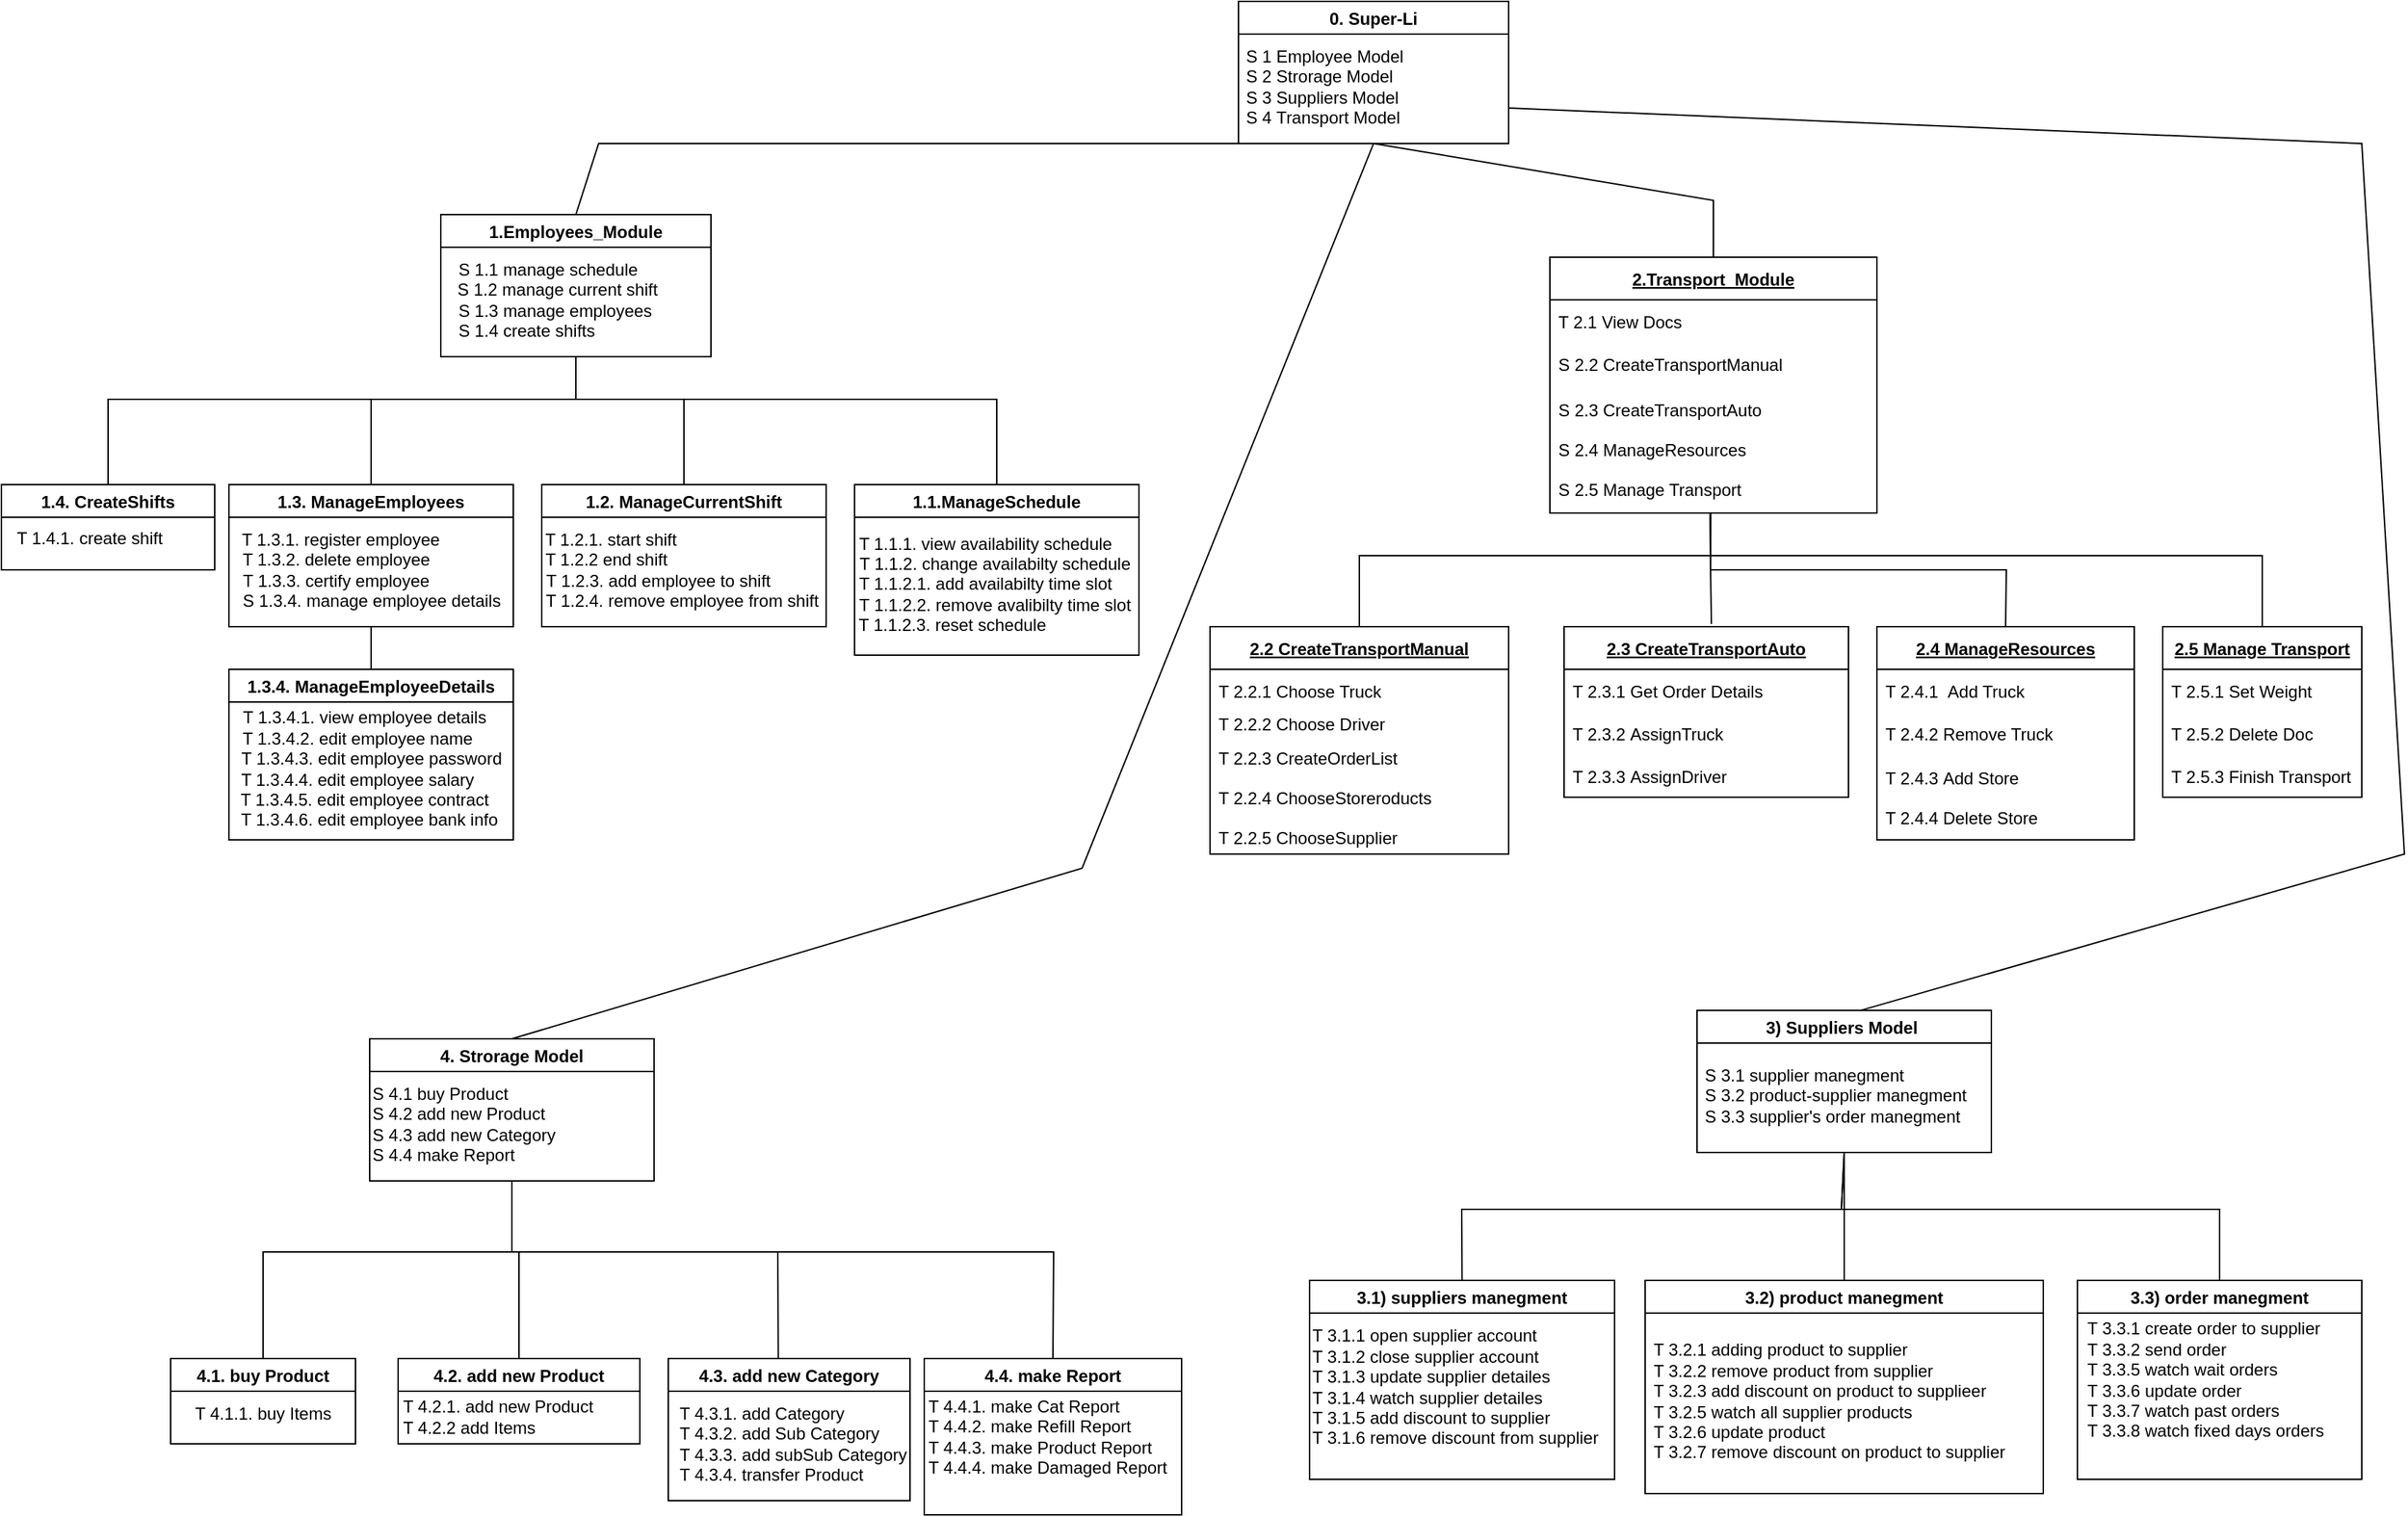 <mxfile version="18.0.6" type="device" pages="4"><diagram id="qnFx6QpYTK_FgYjM_I7B" name="‫עמוד-1‬"><mxGraphModel dx="4611" dy="1068" grid="1" gridSize="10" guides="1" tooltips="1" connect="1" arrows="1" fold="1" page="1" pageScale="1" pageWidth="827" pageHeight="1169" math="0" shadow="0"><root><mxCell id="0"/><mxCell id="1" parent="0"/><mxCell id="KyIzsR3ohGW8YxX0LrKw-1" value="0. Super-Li" style="swimlane;" parent="1" vertex="1"><mxGeometry x="-800" y="20" width="190" height="100" as="geometry"/></mxCell><mxCell id="KyIzsR3ohGW8YxX0LrKw-2" value="&amp;nbsp;S 1 Employee Model&lt;br&gt;&amp;nbsp;S 2 Strorage Model&lt;br&gt;&amp;nbsp;S 3 Suppliers Model&lt;br&gt;&amp;nbsp;S 4&amp;nbsp;Transport Model&amp;nbsp;" style="text;html=1;align=left;verticalAlign=middle;resizable=0;points=[];autosize=1;strokeColor=none;fillColor=none;" parent="KyIzsR3ohGW8YxX0LrKw-1" vertex="1"><mxGeometry y="30" width="130" height="60" as="geometry"/></mxCell><mxCell id="KyIzsR3ohGW8YxX0LrKw-14" value="" style="endArrow=none;html=1;rounded=0;entryX=0.5;entryY=0;entryDx=0;entryDy=0;exitX=0.5;exitY=1;exitDx=0;exitDy=0;" parent="1" target="8Q2JAMpsg_oPbSefY0y0-31" edge="1" source="KyIzsR3ohGW8YxX0LrKw-1"><mxGeometry width="50" height="50" relative="1" as="geometry"><mxPoint x="-420" y="130" as="sourcePoint"/><mxPoint x="1100" y="170" as="targetPoint"/><Array as="points"><mxPoint x="-910" y="630"/></Array></mxGeometry></mxCell><mxCell id="KyIzsR3ohGW8YxX0LrKw-15" value="" style="endArrow=none;html=1;rounded=0;exitX=0.551;exitY=0.003;exitDx=0;exitDy=0;exitPerimeter=0;entryX=1;entryY=0.75;entryDx=0;entryDy=0;" parent="1" source="8Q2JAMpsg_oPbSefY0y0-1" edge="1" target="KyIzsR3ohGW8YxX0LrKw-1"><mxGeometry width="50" height="50" relative="1" as="geometry"><mxPoint x="-390" y="200" as="sourcePoint"/><mxPoint x="-390" y="140" as="targetPoint"/><Array as="points"><mxPoint x="20" y="620"/><mxPoint x="-10" y="120"/></Array></mxGeometry></mxCell><mxCell id="KyIzsR3ohGW8YxX0LrKw-16" value="" style="endArrow=none;html=1;rounded=0;exitX=0.5;exitY=0;exitDx=0;exitDy=0;entryX=0.25;entryY=1;entryDx=0;entryDy=0;" parent="1" source="uqjLfJ_wtVKThIXKJuyb-1" target="KyIzsR3ohGW8YxX0LrKw-1" edge="1"><mxGeometry width="50" height="50" relative="1" as="geometry"><mxPoint x="85" y="220" as="sourcePoint"/><mxPoint x="-530" y="130" as="targetPoint"/><Array as="points"><mxPoint x="-1250" y="120"/></Array></mxGeometry></mxCell><mxCell id="KyIzsR3ohGW8YxX0LrKw-17" value="" style="endArrow=none;html=1;rounded=0;exitX=0.5;exitY=0;exitDx=0;exitDy=0;entryX=0.5;entryY=1;entryDx=0;entryDy=0;" parent="1" source="CDyzLneDs1ZkGYg1pvN5-5" target="KyIzsR3ohGW8YxX0LrKw-1" edge="1"><mxGeometry width="50" height="50" relative="1" as="geometry"><mxPoint x="-465.4" y="210.3" as="sourcePoint"/><mxPoint x="-500" y="130" as="targetPoint"/><Array as="points"><mxPoint x="-466" y="160"/></Array></mxGeometry></mxCell><mxCell id="uqjLfJ_wtVKThIXKJuyb-1" value="1.Employees_Module" style="swimlane;" parent="1" vertex="1"><mxGeometry x="-1361" y="170" width="190" height="100" as="geometry"/></mxCell><mxCell id="uqjLfJ_wtVKThIXKJuyb-2" value="&amp;nbsp; &amp;nbsp; &amp;nbsp; &amp;nbsp; &amp;nbsp;S 1.1 manage schedule&lt;br&gt;&amp;nbsp; &amp;nbsp; &amp;nbsp; &amp;nbsp; &amp;nbsp; &amp;nbsp; &amp;nbsp;S 1.2 manage current shift&lt;br&gt;&amp;nbsp; &amp;nbsp; &amp;nbsp; &amp;nbsp; &amp;nbsp; &amp;nbsp; S 1.3 manage employees&lt;br&gt;S 1.4 create shifts" style="text;html=1;align=center;verticalAlign=middle;resizable=0;points=[];autosize=1;strokeColor=none;fillColor=none;" parent="uqjLfJ_wtVKThIXKJuyb-1" vertex="1"><mxGeometry x="-40" y="30" width="200" height="60" as="geometry"/></mxCell><mxCell id="uqjLfJ_wtVKThIXKJuyb-3" value="1.1.ManageSchedule" style="swimlane;" parent="1" vertex="1"><mxGeometry x="-1070" y="360" width="200" height="120" as="geometry"/></mxCell><mxCell id="uqjLfJ_wtVKThIXKJuyb-4" value="&lt;span style=&quot;white-space: pre;&quot;&gt;&#9;&lt;/span&gt;&amp;nbsp; &amp;nbsp; &amp;nbsp;T 1.1.1. view availability schedule&lt;br&gt;&amp;nbsp; &amp;nbsp; &lt;span style=&quot;white-space: pre;&quot;&gt;&#9;&lt;/span&gt;&lt;span style=&quot;white-space: pre;&quot;&gt;&#9;&lt;/span&gt;&amp;nbsp;T 1.1.2. change availabilty schedule&lt;br&gt;&lt;span style=&quot;white-space: pre;&quot;&gt;&#9;&lt;/span&gt;&amp;nbsp; &amp;nbsp; &amp;nbsp;T 1.1.2.1. add availabilty time slot&lt;br&gt;&amp;nbsp; &amp;nbsp; &lt;span style=&quot;white-space: pre;&quot;&gt;&#9;&lt;/span&gt;&lt;span style=&quot;white-space: pre;&quot;&gt;&#9;&lt;/span&gt;&amp;nbsp;T 1.1.2.2. remove avalibilty time slot&lt;br&gt;T 1.1.2.3. reset schedule&amp;nbsp;" style="text;html=1;align=center;verticalAlign=middle;resizable=0;points=[];autosize=1;strokeColor=none;fillColor=none;" parent="uqjLfJ_wtVKThIXKJuyb-3" vertex="1"><mxGeometry x="-60" y="30" width="260" height="80" as="geometry"/></mxCell><mxCell id="uqjLfJ_wtVKThIXKJuyb-5" value="1.3. ManageEmployees" style="swimlane;" parent="1" vertex="1"><mxGeometry x="-1510" y="360" width="200" height="100" as="geometry"/></mxCell><mxCell id="uqjLfJ_wtVKThIXKJuyb-6" value="&amp;nbsp; T 1.3.1. register employee&lt;br&gt;T 1.3.2. delete employee&lt;br&gt;T 1.3.3. certify employee&lt;br&gt;&amp;nbsp; &amp;nbsp; &amp;nbsp; &amp;nbsp; &amp;nbsp; &amp;nbsp; &amp;nbsp; &amp;nbsp;S 1.3.4. manage employee details" style="text;html=1;align=center;verticalAlign=middle;resizable=0;points=[];autosize=1;strokeColor=none;fillColor=none;" parent="uqjLfJ_wtVKThIXKJuyb-5" vertex="1"><mxGeometry x="-50" y="30" width="250" height="60" as="geometry"/></mxCell><mxCell id="uqjLfJ_wtVKThIXKJuyb-7" value="1.4. CreateShifts" style="swimlane;" parent="1" vertex="1"><mxGeometry x="-1670" y="360" width="150" height="60" as="geometry"/></mxCell><mxCell id="uqjLfJ_wtVKThIXKJuyb-8" value="&amp;nbsp;T 1.4.1. create shift&lt;br&gt;&amp;nbsp; &amp;nbsp; &lt;span style=&quot;white-space: pre;&quot;&gt;&#9;&lt;/span&gt;&lt;span style=&quot;white-space: pre;&quot;&gt;&#9;&lt;/span&gt;&amp;nbsp;" style="text;html=1;align=center;verticalAlign=middle;resizable=0;points=[];autosize=1;strokeColor=none;fillColor=none;" parent="uqjLfJ_wtVKThIXKJuyb-7" vertex="1"><mxGeometry y="30" width="120" height="30" as="geometry"/></mxCell><mxCell id="uqjLfJ_wtVKThIXKJuyb-9" value="1.3.4. ManageEmployeeDetails" style="swimlane;" parent="1" vertex="1"><mxGeometry x="-1510" y="490" width="200" height="120" as="geometry"/></mxCell><mxCell id="uqjLfJ_wtVKThIXKJuyb-10" value="&amp;nbsp; &amp;nbsp;T 1.3.4.1. view employee details&lt;br&gt;T 1.3.4.2. edit employee name&lt;br&gt;&amp;nbsp; &amp;nbsp; &amp;nbsp; T 1.3.4.3. edit employee password&lt;br&gt;T 1.3.4.4. edit employee salary&lt;br&gt;&amp;nbsp; &amp;nbsp;T 1.3.4.5. edit employee contract&lt;br&gt;&amp;nbsp; &amp;nbsp; &amp;nbsp;T 1.3.4.6. edit employee bank info" style="text;html=1;align=center;verticalAlign=middle;resizable=0;points=[];autosize=1;strokeColor=none;fillColor=none;" parent="uqjLfJ_wtVKThIXKJuyb-9" vertex="1"><mxGeometry x="-20" y="25" width="220" height="90" as="geometry"/></mxCell><mxCell id="uqjLfJ_wtVKThIXKJuyb-11" value="1.2. ManageCurrentShift" style="swimlane;" parent="1" vertex="1"><mxGeometry x="-1290" y="360" width="200" height="100" as="geometry"/></mxCell><mxCell id="uqjLfJ_wtVKThIXKJuyb-12" value="&amp;nbsp; T 1.2.1. start shift&lt;br&gt;T 1.2.2 end shift&lt;br&gt;&amp;nbsp; &amp;nbsp; &amp;nbsp; &amp;nbsp;&lt;span style=&quot;white-space: pre;&quot;&gt;&#9;&lt;/span&gt;&lt;span style=&quot;white-space: pre;&quot;&gt;&#9;&lt;/span&gt;&amp;nbsp; &amp;nbsp; &amp;nbsp; T 1.2.3. add employee to shift&lt;br&gt;&amp;nbsp; &lt;span style=&quot;white-space: pre;&quot;&gt;&#9;&lt;/span&gt;&lt;span style=&quot;white-space: pre;&quot;&gt;&#9;&lt;/span&gt;&lt;span style=&quot;white-space: pre;&quot;&gt;&#9;&lt;/span&gt;&lt;span style=&quot;white-space: pre;&quot;&gt;&#9;&lt;/span&gt;T 1.2.4. remove employee from shift" style="text;html=1;align=center;verticalAlign=middle;resizable=0;points=[];autosize=1;strokeColor=none;fillColor=none;" parent="uqjLfJ_wtVKThIXKJuyb-11" vertex="1"><mxGeometry x="-110" y="30" width="310" height="60" as="geometry"/></mxCell><mxCell id="uqjLfJ_wtVKThIXKJuyb-13" value="" style="endArrow=none;html=1;rounded=0;entryX=0.5;entryY=1;entryDx=0;entryDy=0;" parent="1" target="uqjLfJ_wtVKThIXKJuyb-1" edge="1"><mxGeometry width="50" height="50" relative="1" as="geometry"><mxPoint x="-1266" y="300" as="sourcePoint"/><mxPoint x="-1240" y="350" as="targetPoint"/></mxGeometry></mxCell><mxCell id="uqjLfJ_wtVKThIXKJuyb-14" value="" style="endArrow=none;html=1;rounded=0;entryX=0.5;entryY=0;entryDx=0;entryDy=0;" parent="1" target="uqjLfJ_wtVKThIXKJuyb-3" edge="1"><mxGeometry width="50" height="50" relative="1" as="geometry"><mxPoint x="-1270" y="300" as="sourcePoint"/><mxPoint x="-1240" y="350" as="targetPoint"/><Array as="points"><mxPoint x="-1190" y="300"/><mxPoint x="-1160" y="300"/><mxPoint x="-970" y="300"/></Array></mxGeometry></mxCell><mxCell id="uqjLfJ_wtVKThIXKJuyb-15" value="" style="endArrow=none;html=1;rounded=0;exitX=0.5;exitY=0;exitDx=0;exitDy=0;" parent="1" source="uqjLfJ_wtVKThIXKJuyb-11" edge="1"><mxGeometry width="50" height="50" relative="1" as="geometry"><mxPoint x="-1290" y="400" as="sourcePoint"/><mxPoint x="-1190" y="300" as="targetPoint"/></mxGeometry></mxCell><mxCell id="uqjLfJ_wtVKThIXKJuyb-16" value="" style="endArrow=none;html=1;rounded=0;exitX=0.5;exitY=0;exitDx=0;exitDy=0;" parent="1" source="uqjLfJ_wtVKThIXKJuyb-7" edge="1"><mxGeometry width="50" height="50" relative="1" as="geometry"><mxPoint x="-1290" y="400" as="sourcePoint"/><mxPoint x="-1270" y="300" as="targetPoint"/><Array as="points"><mxPoint x="-1595" y="300"/></Array></mxGeometry></mxCell><mxCell id="uqjLfJ_wtVKThIXKJuyb-17" value="" style="endArrow=none;html=1;rounded=0;exitX=0.5;exitY=0;exitDx=0;exitDy=0;" parent="1" source="uqjLfJ_wtVKThIXKJuyb-5" edge="1"><mxGeometry width="50" height="50" relative="1" as="geometry"><mxPoint x="-1290" y="400" as="sourcePoint"/><mxPoint x="-1410" y="300" as="targetPoint"/></mxGeometry></mxCell><mxCell id="uqjLfJ_wtVKThIXKJuyb-18" value="" style="endArrow=none;html=1;rounded=0;exitX=0.5;exitY=0;exitDx=0;exitDy=0;entryX=0.5;entryY=1;entryDx=0;entryDy=0;" parent="1" source="uqjLfJ_wtVKThIXKJuyb-9" target="uqjLfJ_wtVKThIXKJuyb-5" edge="1"><mxGeometry width="50" height="50" relative="1" as="geometry"><mxPoint x="-1290" y="400" as="sourcePoint"/><mxPoint x="-1240" y="350" as="targetPoint"/></mxGeometry></mxCell><mxCell id="8Q2JAMpsg_oPbSefY0y0-1" value="3) Suppliers Model " style="swimlane;" parent="1" vertex="1"><mxGeometry x="-477.5" y="730" width="207" height="100" as="geometry"/></mxCell><mxCell id="8Q2JAMpsg_oPbSefY0y0-2" value="&lt;span style=&quot;&quot;&gt;S 3.1 supplier manegment&lt;/span&gt;&lt;br style=&quot;&quot;&gt;&lt;span style=&quot;&quot;&gt;S 3.2 product-supplier manegment&lt;/span&gt;&lt;br style=&quot;&quot;&gt;&lt;span style=&quot;&quot;&gt;S 3.3 supplier's order manegment&lt;/span&gt;" style="text;html=1;align=left;verticalAlign=middle;resizable=0;points=[];autosize=1;strokeColor=none;fillColor=none;" parent="8Q2JAMpsg_oPbSefY0y0-1" vertex="1"><mxGeometry x="3.5" y="35" width="200" height="50" as="geometry"/></mxCell><mxCell id="8Q2JAMpsg_oPbSefY0y0-3" value="3.3) order manegment" style="swimlane;startSize=23;" parent="1" vertex="1"><mxGeometry x="-210" y="920" width="200" height="140" as="geometry"/></mxCell><mxCell id="8Q2JAMpsg_oPbSefY0y0-4" value="&lt;span style=&quot;&quot;&gt;T 3.3.1 create order to supplier&lt;/span&gt;&lt;br style=&quot;&quot;&gt;&lt;span style=&quot;&quot;&gt;T 3.3.2 send order&lt;/span&gt;&lt;br style=&quot;&quot;&gt;&lt;span style=&quot;&quot;&gt;T 3.3.5 watch wait orders&lt;/span&gt;&lt;br style=&quot;&quot;&gt;&lt;span style=&quot;&quot;&gt;T 3.3.6 update order&lt;br&gt;T 3.3.7 watch past orders&lt;br&gt;T 3.3.8 watch fixed days orders&amp;nbsp;&lt;br&gt;&lt;/span&gt;" style="text;html=1;align=left;verticalAlign=middle;resizable=0;points=[];autosize=1;strokeColor=none;fillColor=none;" parent="8Q2JAMpsg_oPbSefY0y0-3" vertex="1"><mxGeometry x="4.89" y="25" width="190" height="90" as="geometry"/></mxCell><mxCell id="8Q2JAMpsg_oPbSefY0y0-5" value="3.1) suppliers manegment" style="swimlane;" parent="1" vertex="1"><mxGeometry x="-750" y="920" width="214.5" height="140" as="geometry"/></mxCell><mxCell id="8Q2JAMpsg_oPbSefY0y0-6" value="&lt;span style=&quot;&quot;&gt;T 3.1.1 open supplier account&lt;/span&gt;&lt;br style=&quot;&quot;&gt;&lt;span style=&quot;&quot;&gt;T 3.1.2 close supplier account&lt;/span&gt;&lt;br style=&quot;&quot;&gt;&lt;span style=&quot;&quot;&gt;T 3.1.3 update supplier detailes&lt;/span&gt;&lt;br style=&quot;&quot;&gt;&lt;span style=&quot;&quot;&gt;T 3.1.4 watch supplier detailes&lt;/span&gt;&lt;br style=&quot;&quot;&gt;&lt;span style=&quot;&quot;&gt;T 3.1.5 add discount to supplier&lt;/span&gt;&lt;br style=&quot;&quot;&gt;&lt;span style=&quot;&quot;&gt;T 3.1.6 remove discount from supplier&lt;/span&gt;" style="text;html=1;align=left;verticalAlign=middle;resizable=0;points=[];autosize=1;strokeColor=none;fillColor=none;" parent="8Q2JAMpsg_oPbSefY0y0-5" vertex="1"><mxGeometry y="30" width="220" height="90" as="geometry"/></mxCell><mxCell id="8Q2JAMpsg_oPbSefY0y0-7" value="3.2) product manegment" style="swimlane;" parent="1" vertex="1"><mxGeometry x="-514" y="920" width="280" height="150" as="geometry"/></mxCell><mxCell id="8Q2JAMpsg_oPbSefY0y0-8" value="&lt;span style=&quot;&quot;&gt;T 3.2.1 adding product to supplier&lt;/span&gt;&lt;br style=&quot;&quot;&gt;&lt;span style=&quot;&quot;&gt;T 3.2.2 remove product from supplier&lt;/span&gt;&lt;br style=&quot;&quot;&gt;&lt;span style=&quot;&quot;&gt;T 3.2.3 add discount on product to supplieer&lt;/span&gt;&lt;br style=&quot;&quot;&gt;&lt;span style=&quot;&quot;&gt;T 3.2.5 watch all supplier products&lt;/span&gt;&lt;br style=&quot;&quot;&gt;&lt;span style=&quot;&quot;&gt;T 3.2.6 update product&lt;/span&gt;&lt;br style=&quot;&quot;&gt;&lt;span style=&quot;&quot;&gt;T 3.2.7 remove discount on product to supplier&lt;/span&gt;" style="text;html=1;strokeColor=none;fillColor=none;align=left;verticalAlign=middle;whiteSpace=wrap;rounded=0;" parent="8Q2JAMpsg_oPbSefY0y0-7" vertex="1"><mxGeometry x="3.5" y="30" width="280" height="110" as="geometry"/></mxCell><mxCell id="8Q2JAMpsg_oPbSefY0y0-9" value="" style="endArrow=none;html=1;rounded=0;entryX=0.5;entryY=0;entryDx=0;entryDy=0;exitX=0.5;exitY=1;exitDx=0;exitDy=0;" parent="1" source="8Q2JAMpsg_oPbSefY0y0-1" target="8Q2JAMpsg_oPbSefY0y0-3" edge="1"><mxGeometry width="50" height="50" relative="1" as="geometry"><mxPoint x="-386.0" y="870" as="sourcePoint"/><mxPoint x="-356" y="920" as="targetPoint"/><Array as="points"><mxPoint x="-376" y="870"/><mxPoint x="-276" y="870"/><mxPoint x="-110" y="870"/></Array></mxGeometry></mxCell><mxCell id="8Q2JAMpsg_oPbSefY0y0-10" value="" style="endArrow=none;html=1;rounded=0;exitX=0.5;exitY=0;exitDx=0;exitDy=0;entryX=0.5;entryY=1;entryDx=0;entryDy=0;" parent="1" source="8Q2JAMpsg_oPbSefY0y0-7" target="8Q2JAMpsg_oPbSefY0y0-1" edge="1"><mxGeometry width="50" height="50" relative="1" as="geometry"><mxPoint x="-706" y="970" as="sourcePoint"/><mxPoint x="-606" y="870" as="targetPoint"/></mxGeometry></mxCell><mxCell id="8Q2JAMpsg_oPbSefY0y0-11" value="" style="endArrow=none;html=1;rounded=0;entryX=0.5;entryY=1;entryDx=0;entryDy=0;exitX=0.5;exitY=0;exitDx=0;exitDy=0;" parent="1" source="8Q2JAMpsg_oPbSefY0y0-5" target="8Q2JAMpsg_oPbSefY0y0-1" edge="1"><mxGeometry width="50" height="50" relative="1" as="geometry"><mxPoint x="-710" y="900" as="sourcePoint"/><mxPoint x="-386.0" y="870" as="targetPoint"/><Array as="points"><mxPoint x="-643" y="870"/><mxPoint x="-376" y="870"/></Array></mxGeometry></mxCell><mxCell id="8Q2JAMpsg_oPbSefY0y0-31" value="4. Strorage Model" style="swimlane;" parent="1" vertex="1"><mxGeometry x="-1411" y="750" width="200" height="100" as="geometry"/></mxCell><mxCell id="8Q2JAMpsg_oPbSefY0y0-32" value="&amp;nbsp; &amp;nbsp; &amp;nbsp; &amp;nbsp; &amp;nbsp;S 4.1 buy Product&lt;br&gt;&amp;nbsp; &amp;nbsp; &amp;nbsp; &amp;nbsp; &amp;nbsp;S 4.2 add new Product&lt;br&gt;&amp;nbsp; &amp;nbsp; &amp;nbsp; &amp;nbsp; &amp;nbsp;S 4.3 add new Category&lt;br&gt;&lt;span style=&quot;white-space: pre;&quot;&gt;&#9;&lt;/span&gt;&amp;nbsp;S 4.4 make Report" style="text;html=1;align=left;verticalAlign=middle;resizable=0;points=[];autosize=1;strokeColor=none;fillColor=none;" parent="8Q2JAMpsg_oPbSefY0y0-31" vertex="1"><mxGeometry x="-30" y="30" width="170" height="60" as="geometry"/></mxCell><mxCell id="8Q2JAMpsg_oPbSefY0y0-33" value="4.1. buy Product" style="swimlane;" parent="1" vertex="1"><mxGeometry x="-1551" y="975" width="130" height="60" as="geometry"/></mxCell><mxCell id="8Q2JAMpsg_oPbSefY0y0-34" value="&lt;span style=&quot;white-space: pre;&quot;&gt;&#9;&lt;/span&gt;&amp;nbsp; &amp;nbsp; &amp;nbsp;T 4.1.1. buy Items" style="text;html=1;align=center;verticalAlign=middle;resizable=0;points=[];autosize=1;strokeColor=none;fillColor=none;" parent="8Q2JAMpsg_oPbSefY0y0-33" vertex="1"><mxGeometry x="-32" y="29" width="150" height="20" as="geometry"/></mxCell><mxCell id="8Q2JAMpsg_oPbSefY0y0-35" value="4.3. add new Category" style="swimlane;" parent="1" vertex="1"><mxGeometry x="-1201" y="975" width="170" height="100" as="geometry"/></mxCell><mxCell id="8Q2JAMpsg_oPbSefY0y0-36" value="T 4.3.1. add Category&lt;br&gt;T 4.3.2. add Sub Category&lt;br&gt;T 4.3.3. add subSub Category&lt;br&gt;T 4.3.4. transfer Product" style="text;html=1;align=left;verticalAlign=middle;resizable=0;points=[];autosize=1;strokeColor=none;fillColor=none;" parent="8Q2JAMpsg_oPbSefY0y0-35" vertex="1"><mxGeometry x="6" y="30" width="180" height="60" as="geometry"/></mxCell><mxCell id="8Q2JAMpsg_oPbSefY0y0-37" value="4.4. make Report" style="swimlane;" parent="1" vertex="1"><mxGeometry x="-1021" y="975" width="181" height="110" as="geometry"/></mxCell><mxCell id="8Q2JAMpsg_oPbSefY0y0-38" value="T 4.4.1. make Cat Report&lt;br&gt;T 4.4.2. make Refill Report&lt;br&gt;T 4.4.3. make Product Report&lt;br&gt;T 4.4.4. make Damaged Report" style="text;html=1;align=left;verticalAlign=middle;resizable=0;points=[];autosize=1;strokeColor=none;fillColor=none;" parent="8Q2JAMpsg_oPbSefY0y0-37" vertex="1"><mxGeometry x="1" y="25" width="180" height="60" as="geometry"/></mxCell><mxCell id="8Q2JAMpsg_oPbSefY0y0-39" value="4.2. add new Product" style="swimlane;" parent="1" vertex="1"><mxGeometry x="-1391" y="975" width="170" height="60" as="geometry"/></mxCell><mxCell id="8Q2JAMpsg_oPbSefY0y0-40" value="&amp;nbsp; T 4.2.1. add new Product&lt;br&gt;&amp;nbsp; T 4.2.2 add Items" style="text;html=1;align=left;verticalAlign=middle;resizable=0;points=[];autosize=1;strokeColor=none;fillColor=none;" parent="8Q2JAMpsg_oPbSefY0y0-39" vertex="1"><mxGeometry x="-5" y="26" width="160" height="30" as="geometry"/></mxCell><mxCell id="8Q2JAMpsg_oPbSefY0y0-41" value="" style="endArrow=none;html=1;rounded=0;entryX=0.5;entryY=1;entryDx=0;entryDy=0;exitX=0.5;exitY=0;exitDx=0;exitDy=0;" parent="1" source="8Q2JAMpsg_oPbSefY0y0-33" target="8Q2JAMpsg_oPbSefY0y0-31" edge="1"><mxGeometry width="50" height="50" relative="1" as="geometry"><mxPoint x="-1491" y="950" as="sourcePoint"/><mxPoint x="-1371" y="870" as="targetPoint"/><Array as="points"><mxPoint x="-1486" y="900"/><mxPoint x="-1311" y="900"/></Array></mxGeometry></mxCell><mxCell id="8Q2JAMpsg_oPbSefY0y0-42" value="" style="endArrow=none;html=1;rounded=0;entryX=0.5;entryY=1;entryDx=0;entryDy=0;exitX=0.5;exitY=0;exitDx=0;exitDy=0;" parent="1" source="8Q2JAMpsg_oPbSefY0y0-39" target="8Q2JAMpsg_oPbSefY0y0-31" edge="1"><mxGeometry width="50" height="50" relative="1" as="geometry"><mxPoint x="-1421" y="920" as="sourcePoint"/><mxPoint x="-1371" y="870" as="targetPoint"/><Array as="points"><mxPoint x="-1306" y="900"/><mxPoint x="-1311" y="900"/></Array></mxGeometry></mxCell><mxCell id="8Q2JAMpsg_oPbSefY0y0-44" value="" style="endArrow=none;html=1;rounded=0;entryX=0.455;entryY=-0.003;entryDx=0;entryDy=0;entryPerimeter=0;exitX=0.5;exitY=1;exitDx=0;exitDy=0;" parent="1" source="8Q2JAMpsg_oPbSefY0y0-31" target="8Q2JAMpsg_oPbSefY0y0-35" edge="1"><mxGeometry width="50" height="50" relative="1" as="geometry"><mxPoint x="-1261" y="950" as="sourcePoint"/><mxPoint x="-1211" y="900" as="targetPoint"/><Array as="points"><mxPoint x="-1311" y="900"/><mxPoint x="-1124" y="900"/></Array></mxGeometry></mxCell><mxCell id="8Q2JAMpsg_oPbSefY0y0-45" value="" style="endArrow=none;html=1;rounded=0;exitX=0.5;exitY=1;exitDx=0;exitDy=0;entryX=0.5;entryY=0;entryDx=0;entryDy=0;" parent="1" source="8Q2JAMpsg_oPbSefY0y0-31" target="8Q2JAMpsg_oPbSefY0y0-37" edge="1"><mxGeometry width="50" height="50" relative="1" as="geometry"><mxPoint x="-1251" y="960" as="sourcePoint"/><mxPoint x="-1201" y="910" as="targetPoint"/><Array as="points"><mxPoint x="-1311" y="900"/><mxPoint x="-930" y="900"/></Array></mxGeometry></mxCell><mxCell id="CDyzLneDs1ZkGYg1pvN5-5" value="2.Transport_Module" style="swimlane;fontStyle=5;childLayout=stackLayout;horizontal=1;startSize=30;horizontalStack=0;resizeParent=1;resizeParentMax=0;resizeLast=0;collapsible=1;marginBottom=0;labelBackgroundColor=#FFFFFF;fillColor=#FFFFFF;" parent="1" vertex="1"><mxGeometry x="-581" y="200" width="230" height="180" as="geometry"/></mxCell><mxCell id="CDyzLneDs1ZkGYg1pvN5-6" value="T 2.1 View Docs" style="text;strokeColor=none;fillColor=none;align=left;verticalAlign=middle;spacingLeft=4;spacingRight=4;overflow=hidden;points=[[0,0.5],[1,0.5]];portConstraint=eastwest;rotatable=0;labelBackgroundColor=#FFFFFF;" parent="CDyzLneDs1ZkGYg1pvN5-5" vertex="1"><mxGeometry y="30" width="230" height="30" as="geometry"/></mxCell><mxCell id="CDyzLneDs1ZkGYg1pvN5-7" value="S 2.2 CreateTransportManual" style="text;strokeColor=none;fillColor=none;align=left;verticalAlign=middle;spacingLeft=4;spacingRight=4;overflow=hidden;points=[[0,0.5],[1,0.5]];portConstraint=eastwest;rotatable=0;labelBackgroundColor=#FFFFFF;" parent="CDyzLneDs1ZkGYg1pvN5-5" vertex="1"><mxGeometry y="60" width="230" height="30" as="geometry"/></mxCell><mxCell id="CDyzLneDs1ZkGYg1pvN5-8" value="S 2.3 CreateTransportAuto&#10;&#10;S 2.4 ManageResources&#10;&#10;S 2.5 Manage Transport" style="text;strokeColor=none;fillColor=none;align=left;verticalAlign=middle;spacingLeft=4;spacingRight=4;overflow=hidden;points=[[0,0.5],[1,0.5]];portConstraint=eastwest;rotatable=0;labelBackgroundColor=#FFFFFF;" parent="CDyzLneDs1ZkGYg1pvN5-5" vertex="1"><mxGeometry y="90" width="230" height="90" as="geometry"/></mxCell><mxCell id="CDyzLneDs1ZkGYg1pvN5-9" value="2.2 CreateTransportManual" style="swimlane;fontStyle=5;childLayout=stackLayout;horizontal=1;startSize=30;horizontalStack=0;resizeParent=1;resizeParentMax=0;resizeLast=0;collapsible=1;marginBottom=0;labelBackgroundColor=#FFFFFF;fillColor=#FFFFFF;" parent="1" vertex="1"><mxGeometry x="-820" y="460" width="210" height="160" as="geometry"/></mxCell><mxCell id="CDyzLneDs1ZkGYg1pvN5-10" value="T 2.2.1 Choose Truck" style="text;strokeColor=none;fillColor=none;align=left;verticalAlign=middle;spacingLeft=4;spacingRight=4;overflow=hidden;points=[[0,0.5],[1,0.5]];portConstraint=eastwest;rotatable=0;labelBackgroundColor=#FFFFFF;" parent="CDyzLneDs1ZkGYg1pvN5-9" vertex="1"><mxGeometry y="30" width="210" height="30" as="geometry"/></mxCell><mxCell id="CDyzLneDs1ZkGYg1pvN5-11" value="T 2.2.2 Choose Driver&#10; " style="text;strokeColor=none;fillColor=none;align=left;verticalAlign=middle;spacingLeft=4;spacingRight=4;overflow=hidden;points=[[0,0.5],[1,0.5]];portConstraint=eastwest;rotatable=0;labelBackgroundColor=#FFFFFF;" parent="CDyzLneDs1ZkGYg1pvN5-9" vertex="1"><mxGeometry y="60" width="210" height="20" as="geometry"/></mxCell><mxCell id="CDyzLneDs1ZkGYg1pvN5-12" value="T 2.2.3 CreateOrderList&#10;&#10;T 2.2.4 ChooseStoreroducts&#10;&#10;T 2.2.5 ChooseSupplier" style="text;strokeColor=none;fillColor=none;align=left;verticalAlign=middle;spacingLeft=4;spacingRight=4;overflow=hidden;points=[[0,0.5],[1,0.5]];portConstraint=eastwest;rotatable=0;labelBackgroundColor=#FFFFFF;" parent="CDyzLneDs1ZkGYg1pvN5-9" vertex="1"><mxGeometry y="80" width="210" height="80" as="geometry"/></mxCell><mxCell id="CDyzLneDs1ZkGYg1pvN5-13" value="2.3 CreateTransportAuto" style="swimlane;fontStyle=5;childLayout=stackLayout;horizontal=1;startSize=30;horizontalStack=0;resizeParent=1;resizeParentMax=0;resizeLast=0;collapsible=1;marginBottom=0;labelBackgroundColor=#FFFFFF;fillColor=#FFFFFF;" parent="1" vertex="1"><mxGeometry x="-571" y="460" width="200" height="120" as="geometry"/></mxCell><mxCell id="CDyzLneDs1ZkGYg1pvN5-14" value="T 2.3.1 Get Order Details" style="text;strokeColor=none;fillColor=none;align=left;verticalAlign=middle;spacingLeft=4;spacingRight=4;overflow=hidden;points=[[0,0.5],[1,0.5]];portConstraint=eastwest;rotatable=0;labelBackgroundColor=#FFFFFF;" parent="CDyzLneDs1ZkGYg1pvN5-13" vertex="1"><mxGeometry y="30" width="200" height="30" as="geometry"/></mxCell><mxCell id="CDyzLneDs1ZkGYg1pvN5-15" value="T 2.3.2 AssignTruck" style="text;strokeColor=none;fillColor=none;align=left;verticalAlign=middle;spacingLeft=4;spacingRight=4;overflow=hidden;points=[[0,0.5],[1,0.5]];portConstraint=eastwest;rotatable=0;labelBackgroundColor=#FFFFFF;" parent="CDyzLneDs1ZkGYg1pvN5-13" vertex="1"><mxGeometry y="60" width="200" height="30" as="geometry"/></mxCell><mxCell id="CDyzLneDs1ZkGYg1pvN5-16" value="T 2.3.3 AssignDriver" style="text;strokeColor=none;fillColor=none;align=left;verticalAlign=middle;spacingLeft=4;spacingRight=4;overflow=hidden;points=[[0,0.5],[1,0.5]];portConstraint=eastwest;rotatable=0;labelBackgroundColor=#FFFFFF;" parent="CDyzLneDs1ZkGYg1pvN5-13" vertex="1"><mxGeometry y="90" width="200" height="30" as="geometry"/></mxCell><mxCell id="CDyzLneDs1ZkGYg1pvN5-17" value="2.4 ManageResources" style="swimlane;fontStyle=5;childLayout=stackLayout;horizontal=1;startSize=30;horizontalStack=0;resizeParent=1;resizeParentMax=0;resizeLast=0;collapsible=1;marginBottom=0;labelBackgroundColor=#FFFFFF;fillColor=#FFFFFF;" parent="1" vertex="1"><mxGeometry x="-351" y="460" width="181" height="150" as="geometry"/></mxCell><mxCell id="CDyzLneDs1ZkGYg1pvN5-18" value="T 2.4.1  Add Truck" style="text;strokeColor=none;fillColor=none;align=left;verticalAlign=middle;spacingLeft=4;spacingRight=4;overflow=hidden;points=[[0,0.5],[1,0.5]];portConstraint=eastwest;rotatable=0;labelBackgroundColor=#FFFFFF;" parent="CDyzLneDs1ZkGYg1pvN5-17" vertex="1"><mxGeometry y="30" width="181" height="30" as="geometry"/></mxCell><mxCell id="CDyzLneDs1ZkGYg1pvN5-19" value="T 2.4.2 Remove Truck" style="text;strokeColor=none;fillColor=none;align=left;verticalAlign=middle;spacingLeft=4;spacingRight=4;overflow=hidden;points=[[0,0.5],[1,0.5]];portConstraint=eastwest;rotatable=0;labelBackgroundColor=#FFFFFF;" parent="CDyzLneDs1ZkGYg1pvN5-17" vertex="1"><mxGeometry y="60" width="181" height="30" as="geometry"/></mxCell><mxCell id="CDyzLneDs1ZkGYg1pvN5-20" value="T 2.4.3 Add Store&#10;&#10;T 2.4.4 Delete Store" style="text;strokeColor=none;fillColor=none;align=left;verticalAlign=middle;spacingLeft=4;spacingRight=4;overflow=hidden;points=[[0,0.5],[1,0.5]];portConstraint=eastwest;rotatable=0;labelBackgroundColor=#FFFFFF;" parent="CDyzLneDs1ZkGYg1pvN5-17" vertex="1"><mxGeometry y="90" width="181" height="60" as="geometry"/></mxCell><mxCell id="CDyzLneDs1ZkGYg1pvN5-21" value="2.5 Manage Transport" style="swimlane;fontStyle=5;childLayout=stackLayout;horizontal=1;startSize=30;horizontalStack=0;resizeParent=1;resizeParentMax=0;resizeLast=0;collapsible=1;marginBottom=0;labelBackgroundColor=#FFFFFF;fillColor=#FFFFFF;" parent="1" vertex="1"><mxGeometry x="-150" y="460" width="140" height="120" as="geometry"/></mxCell><mxCell id="CDyzLneDs1ZkGYg1pvN5-22" value="T 2.5.1 Set Weight" style="text;strokeColor=none;fillColor=none;align=left;verticalAlign=middle;spacingLeft=4;spacingRight=4;overflow=hidden;points=[[0,0.5],[1,0.5]];portConstraint=eastwest;rotatable=0;labelBackgroundColor=#FFFFFF;" parent="CDyzLneDs1ZkGYg1pvN5-21" vertex="1"><mxGeometry y="30" width="140" height="30" as="geometry"/></mxCell><mxCell id="CDyzLneDs1ZkGYg1pvN5-23" value="T 2.5.2 Delete Doc" style="text;strokeColor=none;fillColor=none;align=left;verticalAlign=middle;spacingLeft=4;spacingRight=4;overflow=hidden;points=[[0,0.5],[1,0.5]];portConstraint=eastwest;rotatable=0;labelBackgroundColor=#FFFFFF;" parent="CDyzLneDs1ZkGYg1pvN5-21" vertex="1"><mxGeometry y="60" width="140" height="30" as="geometry"/></mxCell><mxCell id="CDyzLneDs1ZkGYg1pvN5-24" value="T 2.5.3 Finish Transport" style="text;strokeColor=none;fillColor=none;align=left;verticalAlign=middle;spacingLeft=4;spacingRight=4;overflow=hidden;points=[[0,0.5],[1,0.5]];portConstraint=eastwest;rotatable=0;labelBackgroundColor=#FFFFFF;" parent="CDyzLneDs1ZkGYg1pvN5-21" vertex="1"><mxGeometry y="90" width="140" height="30" as="geometry"/></mxCell><mxCell id="CDyzLneDs1ZkGYg1pvN5-25" value="" style="endArrow=none;html=1;rounded=0;entryX=0.491;entryY=1.013;entryDx=0;entryDy=0;entryPerimeter=0;exitX=0.5;exitY=0;exitDx=0;exitDy=0;" parent="1" source="CDyzLneDs1ZkGYg1pvN5-9" target="CDyzLneDs1ZkGYg1pvN5-8" edge="1"><mxGeometry width="50" height="50" relative="1" as="geometry"><mxPoint x="-280" y="740" as="sourcePoint"/><mxPoint x="-230" y="690" as="targetPoint"/><Array as="points"><mxPoint x="-715" y="410"/><mxPoint x="-468" y="410"/></Array></mxGeometry></mxCell><mxCell id="CDyzLneDs1ZkGYg1pvN5-26" value="" style="endArrow=none;html=1;rounded=0;entryX=0.49;entryY=1.007;entryDx=0;entryDy=0;entryPerimeter=0;exitX=0.518;exitY=-0.016;exitDx=0;exitDy=0;exitPerimeter=0;" parent="1" source="CDyzLneDs1ZkGYg1pvN5-13" target="CDyzLneDs1ZkGYg1pvN5-8" edge="1"><mxGeometry width="50" height="50" relative="1" as="geometry"><mxPoint x="-290" y="810" as="sourcePoint"/><mxPoint x="-240" y="760" as="targetPoint"/><Array as="points"><mxPoint x="-468" y="420"/></Array></mxGeometry></mxCell><mxCell id="CDyzLneDs1ZkGYg1pvN5-27" value="" style="endArrow=none;html=1;rounded=0;entryX=0.492;entryY=1.004;entryDx=0;entryDy=0;entryPerimeter=0;exitX=0.5;exitY=0;exitDx=0;exitDy=0;" parent="1" source="CDyzLneDs1ZkGYg1pvN5-17" target="CDyzLneDs1ZkGYg1pvN5-8" edge="1"><mxGeometry width="50" height="50" relative="1" as="geometry"><mxPoint x="-430" y="480" as="sourcePoint"/><mxPoint x="-380" y="430" as="targetPoint"/><Array as="points"><mxPoint x="-260" y="420"/><mxPoint x="-468" y="420"/></Array></mxGeometry></mxCell><mxCell id="CDyzLneDs1ZkGYg1pvN5-28" value="" style="endArrow=none;html=1;rounded=0;entryX=0.491;entryY=1.018;entryDx=0;entryDy=0;entryPerimeter=0;exitX=0.5;exitY=0;exitDx=0;exitDy=0;" parent="1" source="CDyzLneDs1ZkGYg1pvN5-21" target="CDyzLneDs1ZkGYg1pvN5-8" edge="1"><mxGeometry width="50" height="50" relative="1" as="geometry"><mxPoint x="-430" y="480" as="sourcePoint"/><mxPoint x="-380" y="430" as="targetPoint"/><Array as="points"><mxPoint x="-80" y="410"/><mxPoint x="-468" y="410"/></Array></mxGeometry></mxCell></root></mxGraphModel></diagram><diagram id="GsrSAzs50RpABgc9GwRD" name="‫עמוד-2‬"><mxGraphModel dx="1022" dy="531" grid="1" gridSize="10" guides="1" tooltips="1" connect="1" arrows="1" fold="1" page="1" pageScale="1" pageWidth="827" pageHeight="1169" math="0" shadow="0"><root><mxCell id="0"/><mxCell id="1" parent="0"/><mxCell id="jsL6Saoyl7OX5t7F6xBH-1" value="1.Employees_Module" style="swimlane;" vertex="1" parent="1"><mxGeometry x="319" y="50" width="190" height="100" as="geometry"/></mxCell><mxCell id="jsL6Saoyl7OX5t7F6xBH-2" value="&amp;nbsp; &amp;nbsp; &amp;nbsp; &amp;nbsp; &amp;nbsp;S 1.1 manage schedule&lt;br&gt;&amp;nbsp; &amp;nbsp; &amp;nbsp; &amp;nbsp; &amp;nbsp; &amp;nbsp; &amp;nbsp;S 1.2 manage current shift&lt;br&gt;&amp;nbsp; &amp;nbsp; &amp;nbsp; &amp;nbsp; &amp;nbsp; &amp;nbsp; S 1.3 manage employees&lt;br&gt;S 1.4 create shifts" style="text;html=1;align=center;verticalAlign=middle;resizable=0;points=[];autosize=1;strokeColor=none;fillColor=none;" vertex="1" parent="jsL6Saoyl7OX5t7F6xBH-1"><mxGeometry x="-40" y="30" width="200" height="60" as="geometry"/></mxCell><mxCell id="jsL6Saoyl7OX5t7F6xBH-3" value="1.1.ManageSchedule" style="swimlane;" vertex="1" parent="1"><mxGeometry x="610" y="220" width="200" height="120" as="geometry"/></mxCell><mxCell id="jsL6Saoyl7OX5t7F6xBH-4" value="&lt;span style=&quot;white-space: pre;&quot;&gt;&#9;&lt;/span&gt;&amp;nbsp; &amp;nbsp; &amp;nbsp;T 1.1.1. view availability schedule&lt;br&gt;&amp;nbsp; &amp;nbsp; &lt;span style=&quot;white-space: pre;&quot;&gt;&#9;&lt;/span&gt;&lt;span style=&quot;white-space: pre;&quot;&gt;&#9;&lt;/span&gt;&amp;nbsp;T 1.1.2. change availabilty schedule&lt;br&gt;&lt;span style=&quot;white-space: pre;&quot;&gt;&#9;&lt;/span&gt;&amp;nbsp; &amp;nbsp; &amp;nbsp;T 1.1.2.1. add availabilty time slot&lt;br&gt;&amp;nbsp; &amp;nbsp; &lt;span style=&quot;white-space: pre;&quot;&gt;&#9;&lt;/span&gt;&lt;span style=&quot;white-space: pre;&quot;&gt;&#9;&lt;/span&gt;&amp;nbsp;T 1.1.2.2. remove avalibilty time slot&lt;br&gt;T 1.1.2.3. reset schedule&amp;nbsp;" style="text;html=1;align=center;verticalAlign=middle;resizable=0;points=[];autosize=1;strokeColor=none;fillColor=none;" vertex="1" parent="jsL6Saoyl7OX5t7F6xBH-3"><mxGeometry x="-60" y="30" width="260" height="80" as="geometry"/></mxCell><mxCell id="jsL6Saoyl7OX5t7F6xBH-5" value="1.3. ManageEmployees" style="swimlane;" vertex="1" parent="1"><mxGeometry x="170" y="220" width="200" height="100" as="geometry"/></mxCell><mxCell id="jsL6Saoyl7OX5t7F6xBH-6" value="&amp;nbsp; T 1.3.1. register employee&lt;br&gt;T 1.3.2. delete employee&lt;br&gt;T 1.3.3. certify employee&lt;br&gt;&amp;nbsp; &amp;nbsp; &amp;nbsp; &amp;nbsp; &amp;nbsp; &amp;nbsp; &amp;nbsp; &amp;nbsp;S 1.3.4. manage employee details" style="text;html=1;align=center;verticalAlign=middle;resizable=0;points=[];autosize=1;strokeColor=none;fillColor=none;" vertex="1" parent="jsL6Saoyl7OX5t7F6xBH-5"><mxGeometry x="-50" y="30" width="250" height="60" as="geometry"/></mxCell><mxCell id="jsL6Saoyl7OX5t7F6xBH-7" value="1.4. CreateShifts" style="swimlane;" vertex="1" parent="1"><mxGeometry x="10" y="220" width="150" height="60" as="geometry"/></mxCell><mxCell id="jsL6Saoyl7OX5t7F6xBH-8" value="&amp;nbsp;T 1.4.1. create shift&lt;br&gt;&amp;nbsp; &amp;nbsp; &lt;span style=&quot;white-space: pre;&quot;&gt;&#9;&lt;/span&gt;&lt;span style=&quot;white-space: pre;&quot;&gt;&#9;&lt;/span&gt;&amp;nbsp;" style="text;html=1;align=center;verticalAlign=middle;resizable=0;points=[];autosize=1;strokeColor=none;fillColor=none;" vertex="1" parent="jsL6Saoyl7OX5t7F6xBH-7"><mxGeometry y="30" width="120" height="30" as="geometry"/></mxCell><mxCell id="jsL6Saoyl7OX5t7F6xBH-9" value="1.3.4. ManageEmployeeDetails" style="swimlane;" vertex="1" parent="1"><mxGeometry x="170" y="350" width="200" height="120" as="geometry"/></mxCell><mxCell id="jsL6Saoyl7OX5t7F6xBH-10" value="&amp;nbsp; &amp;nbsp;T 1.3.4.1. view employee details&lt;br&gt;T 1.3.4.2. edit employee name&lt;br&gt;&amp;nbsp; &amp;nbsp; &amp;nbsp; T 1.3.4.3. edit employee password&lt;br&gt;T 1.3.4.4. edit employee salary&lt;br&gt;&amp;nbsp; &amp;nbsp;T 1.3.4.5. edit employee contract&lt;br&gt;&amp;nbsp; &amp;nbsp; &amp;nbsp;T 1.3.4.6. edit employee bank info" style="text;html=1;align=center;verticalAlign=middle;resizable=0;points=[];autosize=1;strokeColor=none;fillColor=none;" vertex="1" parent="jsL6Saoyl7OX5t7F6xBH-9"><mxGeometry x="-20" y="25" width="220" height="90" as="geometry"/></mxCell><mxCell id="jsL6Saoyl7OX5t7F6xBH-11" value="1.2. ManageCurrentShift" style="swimlane;" vertex="1" parent="1"><mxGeometry x="390" y="220" width="200" height="100" as="geometry"/></mxCell><mxCell id="jsL6Saoyl7OX5t7F6xBH-12" value="&amp;nbsp; T 1.2.1. start shift&lt;br&gt;T 1.2.2 end shift&lt;br&gt;&amp;nbsp; &amp;nbsp; &amp;nbsp; &amp;nbsp;&lt;span style=&quot;white-space: pre;&quot;&gt;&#9;&lt;/span&gt;&lt;span style=&quot;white-space: pre;&quot;&gt;&#9;&lt;/span&gt;&amp;nbsp; &amp;nbsp; &amp;nbsp; T 1.2.3. add employee to shift&lt;br&gt;&amp;nbsp; &lt;span style=&quot;white-space: pre;&quot;&gt;&#9;&lt;/span&gt;&lt;span style=&quot;white-space: pre;&quot;&gt;&#9;&lt;/span&gt;&lt;span style=&quot;white-space: pre;&quot;&gt;&#9;&lt;/span&gt;&lt;span style=&quot;white-space: pre;&quot;&gt;&#9;&lt;/span&gt;T 1.2.4. remove employee from shift" style="text;html=1;align=center;verticalAlign=middle;resizable=0;points=[];autosize=1;strokeColor=none;fillColor=none;" vertex="1" parent="jsL6Saoyl7OX5t7F6xBH-11"><mxGeometry x="-110" y="30" width="310" height="60" as="geometry"/></mxCell><mxCell id="jsL6Saoyl7OX5t7F6xBH-13" value="" style="endArrow=none;html=1;rounded=0;entryX=0.5;entryY=1;entryDx=0;entryDy=0;" edge="1" parent="1" target="jsL6Saoyl7OX5t7F6xBH-1"><mxGeometry width="50" height="50" relative="1" as="geometry"><mxPoint x="414" y="160" as="sourcePoint"/><mxPoint x="440" y="210" as="targetPoint"/></mxGeometry></mxCell><mxCell id="jsL6Saoyl7OX5t7F6xBH-14" value="" style="endArrow=none;html=1;rounded=0;entryX=0.5;entryY=0;entryDx=0;entryDy=0;" edge="1" parent="1" target="jsL6Saoyl7OX5t7F6xBH-3"><mxGeometry width="50" height="50" relative="1" as="geometry"><mxPoint x="410" y="160" as="sourcePoint"/><mxPoint x="440" y="210" as="targetPoint"/><Array as="points"><mxPoint x="490" y="160"/><mxPoint x="520" y="160"/><mxPoint x="710" y="160"/></Array></mxGeometry></mxCell><mxCell id="jsL6Saoyl7OX5t7F6xBH-15" value="" style="endArrow=none;html=1;rounded=0;exitX=0.5;exitY=0;exitDx=0;exitDy=0;" edge="1" parent="1" source="jsL6Saoyl7OX5t7F6xBH-11"><mxGeometry width="50" height="50" relative="1" as="geometry"><mxPoint x="390" y="260" as="sourcePoint"/><mxPoint x="490" y="160" as="targetPoint"/></mxGeometry></mxCell><mxCell id="jsL6Saoyl7OX5t7F6xBH-16" value="" style="endArrow=none;html=1;rounded=0;exitX=0.5;exitY=0;exitDx=0;exitDy=0;" edge="1" parent="1" source="jsL6Saoyl7OX5t7F6xBH-7"><mxGeometry width="50" height="50" relative="1" as="geometry"><mxPoint x="390" y="260" as="sourcePoint"/><mxPoint x="410" y="160" as="targetPoint"/><Array as="points"><mxPoint x="85" y="160"/></Array></mxGeometry></mxCell><mxCell id="jsL6Saoyl7OX5t7F6xBH-17" value="" style="endArrow=none;html=1;rounded=0;exitX=0.5;exitY=0;exitDx=0;exitDy=0;" edge="1" parent="1" source="jsL6Saoyl7OX5t7F6xBH-5"><mxGeometry width="50" height="50" relative="1" as="geometry"><mxPoint x="390" y="260" as="sourcePoint"/><mxPoint x="270" y="160" as="targetPoint"/></mxGeometry></mxCell><mxCell id="jsL6Saoyl7OX5t7F6xBH-18" value="" style="endArrow=none;html=1;rounded=0;exitX=0.5;exitY=0;exitDx=0;exitDy=0;entryX=0.5;entryY=1;entryDx=0;entryDy=0;" edge="1" parent="1" source="jsL6Saoyl7OX5t7F6xBH-9" target="jsL6Saoyl7OX5t7F6xBH-5"><mxGeometry width="50" height="50" relative="1" as="geometry"><mxPoint x="390" y="260" as="sourcePoint"/><mxPoint x="440" y="210" as="targetPoint"/></mxGeometry></mxCell></root></mxGraphModel></diagram><diagram id="8C6kAPiH_cMgGfjbEzCS" name="‫עמוד-3‬"><mxGraphModel dx="1022" dy="531" grid="1" gridSize="10" guides="1" tooltips="1" connect="1" arrows="1" fold="1" page="1" pageScale="1" pageWidth="827" pageHeight="1169" math="0" shadow="0"><root><mxCell id="0"/><mxCell id="1" parent="0"/></root></mxGraphModel></diagram><diagram id="CcsvYEW-mqpKiJ2qA6He" name="‫עמוד-4‬"><mxGraphModel dx="1202" dy="625" grid="1" gridSize="10" guides="1" tooltips="1" connect="1" arrows="1" fold="1" page="1" pageScale="1" pageWidth="827" pageHeight="1169" math="0" shadow="0"><root><mxCell id="0"/><mxCell id="1" parent="0"/><mxCell id="GLk_yPd9EE24C3l6bitb-2" value="" style="group" vertex="1" connectable="0" parent="1"><mxGeometry x="300" y="80" width="260" height="140" as="geometry"/></mxCell><mxCell id="GLk_yPd9EE24C3l6bitb-3" value="" style="rounded=0;whiteSpace=wrap;html=1;" vertex="1" parent="GLk_yPd9EE24C3l6bitb-2"><mxGeometry x="-1" width="260" height="140" as="geometry"/></mxCell><mxCell id="GLk_yPd9EE24C3l6bitb-4" value="3) Suppliers Model&amp;nbsp;" style="text;html=1;strokeColor=none;fillColor=none;align=center;verticalAlign=middle;whiteSpace=wrap;rounded=0;" vertex="1" parent="GLk_yPd9EE24C3l6bitb-2"><mxGeometry x="75" y="10" width="110" height="30" as="geometry"/></mxCell><mxCell id="GLk_yPd9EE24C3l6bitb-5" value="S 3.1 supplier manegment&lt;br&gt;S 3.2 product-supplier manegment&lt;br&gt;S 3.3 supplier's order manegment" style="text;html=1;strokeColor=none;fillColor=none;align=left;verticalAlign=middle;whiteSpace=wrap;rounded=0;" vertex="1" parent="GLk_yPd9EE24C3l6bitb-2"><mxGeometry x="8" y="30" width="242" height="90" as="geometry"/></mxCell><mxCell id="GLk_yPd9EE24C3l6bitb-6" value="" style="group" vertex="1" connectable="0" parent="1"><mxGeometry x="40" y="290" width="240" height="140" as="geometry"/></mxCell><mxCell id="GLk_yPd9EE24C3l6bitb-7" value="" style="rounded=0;whiteSpace=wrap;html=1;" vertex="1" parent="GLk_yPd9EE24C3l6bitb-6"><mxGeometry width="240.0" height="140" as="geometry"/></mxCell><mxCell id="GLk_yPd9EE24C3l6bitb-8" value="3.1) suppliers manegment" style="text;html=1;strokeColor=none;fillColor=none;align=center;verticalAlign=middle;whiteSpace=wrap;rounded=0;" vertex="1" parent="GLk_yPd9EE24C3l6bitb-6"><mxGeometry x="48.889" y="10" width="160.0" height="30" as="geometry"/></mxCell><mxCell id="GLk_yPd9EE24C3l6bitb-9" value="T 3.1.1 open supplier account&lt;br&gt;T 3.1.2 close supplier account&lt;br&gt;T 3.1.3 update supplier detailes&lt;br&gt;T 3.1.4 watch supplier detailes&lt;br&gt;T 3.1.5 add discount to supplier&lt;br&gt;T 3.1.6 remove discount from supplier" style="text;html=1;strokeColor=none;fillColor=none;align=left;verticalAlign=middle;whiteSpace=wrap;rounded=0;" vertex="1" parent="GLk_yPd9EE24C3l6bitb-6"><mxGeometry x="8.889" y="40" width="204.444" height="90" as="geometry"/></mxCell><mxCell id="GLk_yPd9EE24C3l6bitb-10" value="" style="group" vertex="1" connectable="0" parent="1"><mxGeometry x="300" y="290" width="260" height="170" as="geometry"/></mxCell><mxCell id="GLk_yPd9EE24C3l6bitb-11" value="" style="rounded=0;whiteSpace=wrap;html=1;" vertex="1" parent="GLk_yPd9EE24C3l6bitb-10"><mxGeometry width="260.0" height="170" as="geometry"/></mxCell><mxCell id="GLk_yPd9EE24C3l6bitb-12" value="3.2) product manegment" style="text;html=1;strokeColor=none;fillColor=none;align=center;verticalAlign=middle;whiteSpace=wrap;rounded=0;" vertex="1" parent="GLk_yPd9EE24C3l6bitb-10"><mxGeometry x="43.343" y="3.573" width="173.333" height="36.429" as="geometry"/></mxCell><mxCell id="GLk_yPd9EE24C3l6bitb-13" value="T 3.2.1 adding product to supplier&lt;br&gt;T 3.2.2 remove product from supplier&lt;br&gt;T 3.2.3 add discount on product to supplieer&lt;br&gt;T 3.2.4 check if exist&lt;br&gt;T 3.2.5 watch all supplier products&lt;br&gt;T 3.2.6 update product&lt;br&gt;T 3.2.7 remove discount on product to supplier" style="text;html=1;strokeColor=none;fillColor=none;align=left;verticalAlign=middle;whiteSpace=wrap;rounded=0;" vertex="1" parent="GLk_yPd9EE24C3l6bitb-10"><mxGeometry x="9.82" y="40" width="240.37" height="110" as="geometry"/></mxCell><mxCell id="GLk_yPd9EE24C3l6bitb-15" value="" style="group" vertex="1" connectable="0" parent="1"><mxGeometry x="580" y="290" width="240" height="140" as="geometry"/></mxCell><mxCell id="GLk_yPd9EE24C3l6bitb-16" value="" style="rounded=0;whiteSpace=wrap;html=1;" vertex="1" parent="GLk_yPd9EE24C3l6bitb-15"><mxGeometry width="240.0" height="140" as="geometry"/></mxCell><mxCell id="GLk_yPd9EE24C3l6bitb-17" value="3.3) order manegment" style="text;html=1;strokeColor=none;fillColor=none;align=center;verticalAlign=middle;whiteSpace=wrap;rounded=0;" vertex="1" parent="GLk_yPd9EE24C3l6bitb-15"><mxGeometry x="48.889" y="10" width="160.0" height="30" as="geometry"/></mxCell><mxCell id="GLk_yPd9EE24C3l6bitb-18" value="T 3.3.1 create order to supplier&lt;br&gt;T 3.3.2 send order&lt;br&gt;T 3.3.3 add products to order&lt;br&gt;T 3.3.4 add delivery days&lt;br&gt;" style="text;html=1;strokeColor=none;fillColor=none;align=left;verticalAlign=middle;whiteSpace=wrap;rounded=0;" vertex="1" parent="GLk_yPd9EE24C3l6bitb-15"><mxGeometry x="8.889" y="40" width="204.444" height="90" as="geometry"/></mxCell><mxCell id="SqmKoG5SW0LAlDHjwzV--1" value="" style="endArrow=none;html=1;rounded=0;entryX=0.25;entryY=1;entryDx=0;entryDy=0;exitX=0.5;exitY=0;exitDx=0;exitDy=0;" edge="1" parent="1" source="GLk_yPd9EE24C3l6bitb-7" target="GLk_yPd9EE24C3l6bitb-3"><mxGeometry width="50" height="50" relative="1" as="geometry"><mxPoint x="390" y="300" as="sourcePoint"/><mxPoint x="440" y="250" as="targetPoint"/><Array as="points"><mxPoint x="160" y="260"/><mxPoint x="364" y="260"/></Array></mxGeometry></mxCell><mxCell id="SqmKoG5SW0LAlDHjwzV--2" value="" style="endArrow=none;html=1;rounded=0;entryX=0.5;entryY=1;entryDx=0;entryDy=0;exitX=0.5;exitY=0;exitDx=0;exitDy=0;" edge="1" parent="1" source="GLk_yPd9EE24C3l6bitb-11" target="GLk_yPd9EE24C3l6bitb-3"><mxGeometry width="50" height="50" relative="1" as="geometry"><mxPoint x="390" y="300" as="sourcePoint"/><mxPoint x="440" y="250" as="targetPoint"/></mxGeometry></mxCell><mxCell id="SqmKoG5SW0LAlDHjwzV--3" value="" style="endArrow=none;html=1;rounded=0;entryX=0.75;entryY=1;entryDx=0;entryDy=0;exitX=0.5;exitY=0;exitDx=0;exitDy=0;" edge="1" parent="1" source="GLk_yPd9EE24C3l6bitb-16" target="GLk_yPd9EE24C3l6bitb-3"><mxGeometry width="50" height="50" relative="1" as="geometry"><mxPoint x="330" y="310" as="sourcePoint"/><mxPoint x="380" y="260" as="targetPoint"/><Array as="points"><mxPoint x="700" y="260"/><mxPoint x="494" y="260"/></Array></mxGeometry></mxCell></root></mxGraphModel></diagram></mxfile>